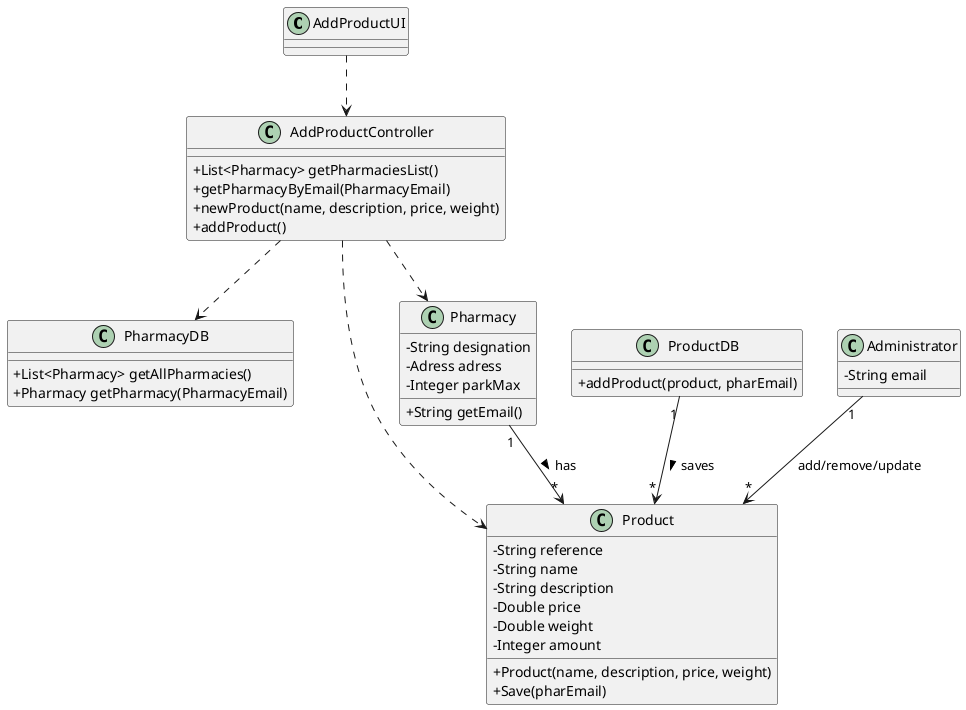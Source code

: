 @startuml
skinparam classAttributeIconSize 0

class AddProductUI {

}

class AddProductController {
  +List<Pharmacy> getPharmaciesList()
  +getPharmacyByEmail(PharmacyEmail)
  +newProduct(name, description, price, weight)
  +addProduct()
}

class PharmacyDB {
  +List<Pharmacy> getAllPharmacies()
  +Pharmacy getPharmacy(PharmacyEmail)
}

class Product {
  -String reference
  -String name
  -String description
  -Double price
  -Double weight
  -Integer amount
  +Product(name, description, price, weight)
  +Save(pharEmail)
}

class Pharmacy {
  -String designation
  -Adress adress
  -Integer parkMax
  +String getEmail()
}

class ProductDB {
  +addProduct(product, pharEmail)
}

class Administrator {
  -String email
}

AddProductUI ..> AddProductController
AddProductController ..> PharmacyDB
AddProductController ..> Product
AddProductController ..> Pharmacy

ProductDB "1" --> "*" Product : saves >

Pharmacy "1" --> "*" Product : has >

Administrator "1" --> "*" Product : add/remove/update

@enduml
